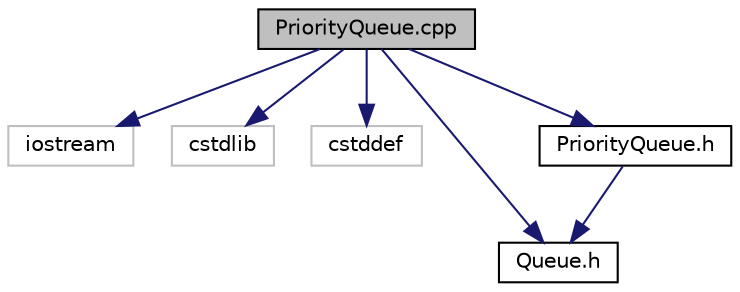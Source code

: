 digraph "PriorityQueue.cpp"
{
  edge [fontname="Helvetica",fontsize="10",labelfontname="Helvetica",labelfontsize="10"];
  node [fontname="Helvetica",fontsize="10",shape=record];
  Node1 [label="PriorityQueue.cpp",height=0.2,width=0.4,color="black", fillcolor="grey75", style="filled", fontcolor="black"];
  Node1 -> Node2 [color="midnightblue",fontsize="10",style="solid",fontname="Helvetica"];
  Node2 [label="iostream",height=0.2,width=0.4,color="grey75", fillcolor="white", style="filled"];
  Node1 -> Node3 [color="midnightblue",fontsize="10",style="solid",fontname="Helvetica"];
  Node3 [label="cstdlib",height=0.2,width=0.4,color="grey75", fillcolor="white", style="filled"];
  Node1 -> Node4 [color="midnightblue",fontsize="10",style="solid",fontname="Helvetica"];
  Node4 [label="cstddef",height=0.2,width=0.4,color="grey75", fillcolor="white", style="filled"];
  Node1 -> Node5 [color="midnightblue",fontsize="10",style="solid",fontname="Helvetica"];
  Node5 [label="Queue.h",height=0.2,width=0.4,color="black", fillcolor="white", style="filled",URL="$Queue_8h.html"];
  Node1 -> Node6 [color="midnightblue",fontsize="10",style="solid",fontname="Helvetica"];
  Node6 [label="PriorityQueue.h",height=0.2,width=0.4,color="black", fillcolor="white", style="filled",URL="$PriorityQueue_8h.html"];
  Node6 -> Node5 [color="midnightblue",fontsize="10",style="solid",fontname="Helvetica"];
}
